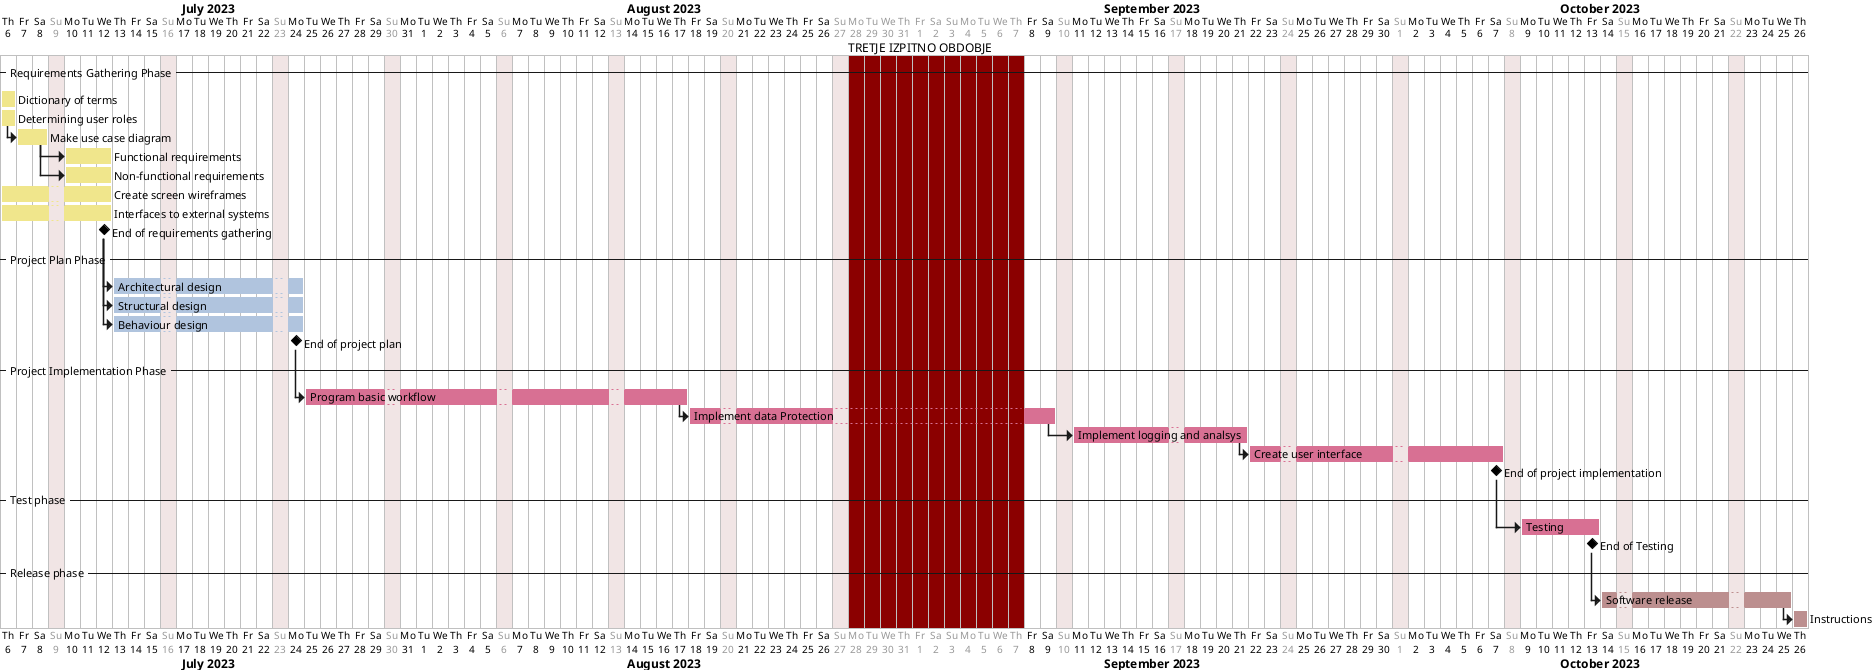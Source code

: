 @startgantt
sundays are closed
Project starts 2023-07-06
2023-08-28 to 2023-09-07 are colored in darkred
2023-08-28 to 2023-09-07 are named [TRETJE IZPITNO OBDOBJE] and are closed

-- Requirements Gathering Phase --
[Dictionary of terms] starts 2023-07-06 and ends 2023-07-06 and is colored in Khaki
[Determining user roles] starts 2023-07-06 and ends 2023-07-06 and is colored in Khaki
[Make use case diagram] starts at [Determining user roles]'s end and ends 2023-07-08 and is colored in Khaki
[Functional requirements] starts at [Make use case diagram]'s end and ends 2023-07-12 and is colored in Khaki
[Non-functional requirements] starts at [Make use case diagram]'s end and ends 2023-07-12 and is colored in Khaki
[Create screen wireframes] starts at 2023-07-06 and ends 2023-07-12 and is colored in Khaki
[Interfaces to external systems] starts at 2023-07-06 and ends 2023-07-12 and is colored in Khaki
[End of requirements gathering] happens at [Interfaces to external systems]'s end

-- Project Plan Phase --
[Architectural design] starts at [End of requirements gathering]'s end and lasts 10 days and is colored in LightSteelBlue
[Structural design] starts at [End of requirements gathering]'s end and lasts 10 days and is colored in LightSteelBlue
[Behaviour design] starts at [End of requirements gathering]'s end and lasts 10 days and is colored in LightSteelBlue
[End of project plan] happens at [Behaviour design]'s end

-- Project Implementation Phase --
[Program basic workflow] starts at [End of project plan]'s end and lasts 21 days and is colored in PaleVioletRed
[Implement data Protection] starts at [Program basic workflow]'s end and lasts 10 days and is colored in PaleVioletRed
[Implement logging and analsys] starts at [Implement data Protection]'s end and lasts 10 days and is colored in PaleVioletRed
[Create user interface] starts at [Implement logging and analsys]'s end and lasts 14 days and is colored in PaleVioletRed
[End of project implementation] happens at [Create user interface]'s end

-- Test phase --
[Testing] starts at [End of project implementation]'s end and lasts 5 days and is colored in PaleVioletRed
[End of Testing] happens at [Testing]'s end

-- Release phase --
[Software release] starts at [End of Testing]'s end and lasts 10 days and is colored in RosyBrown
[Instructions] starts at [Software release]'s end and lasts 1 days and is colored in RosyBrown

@endgantt